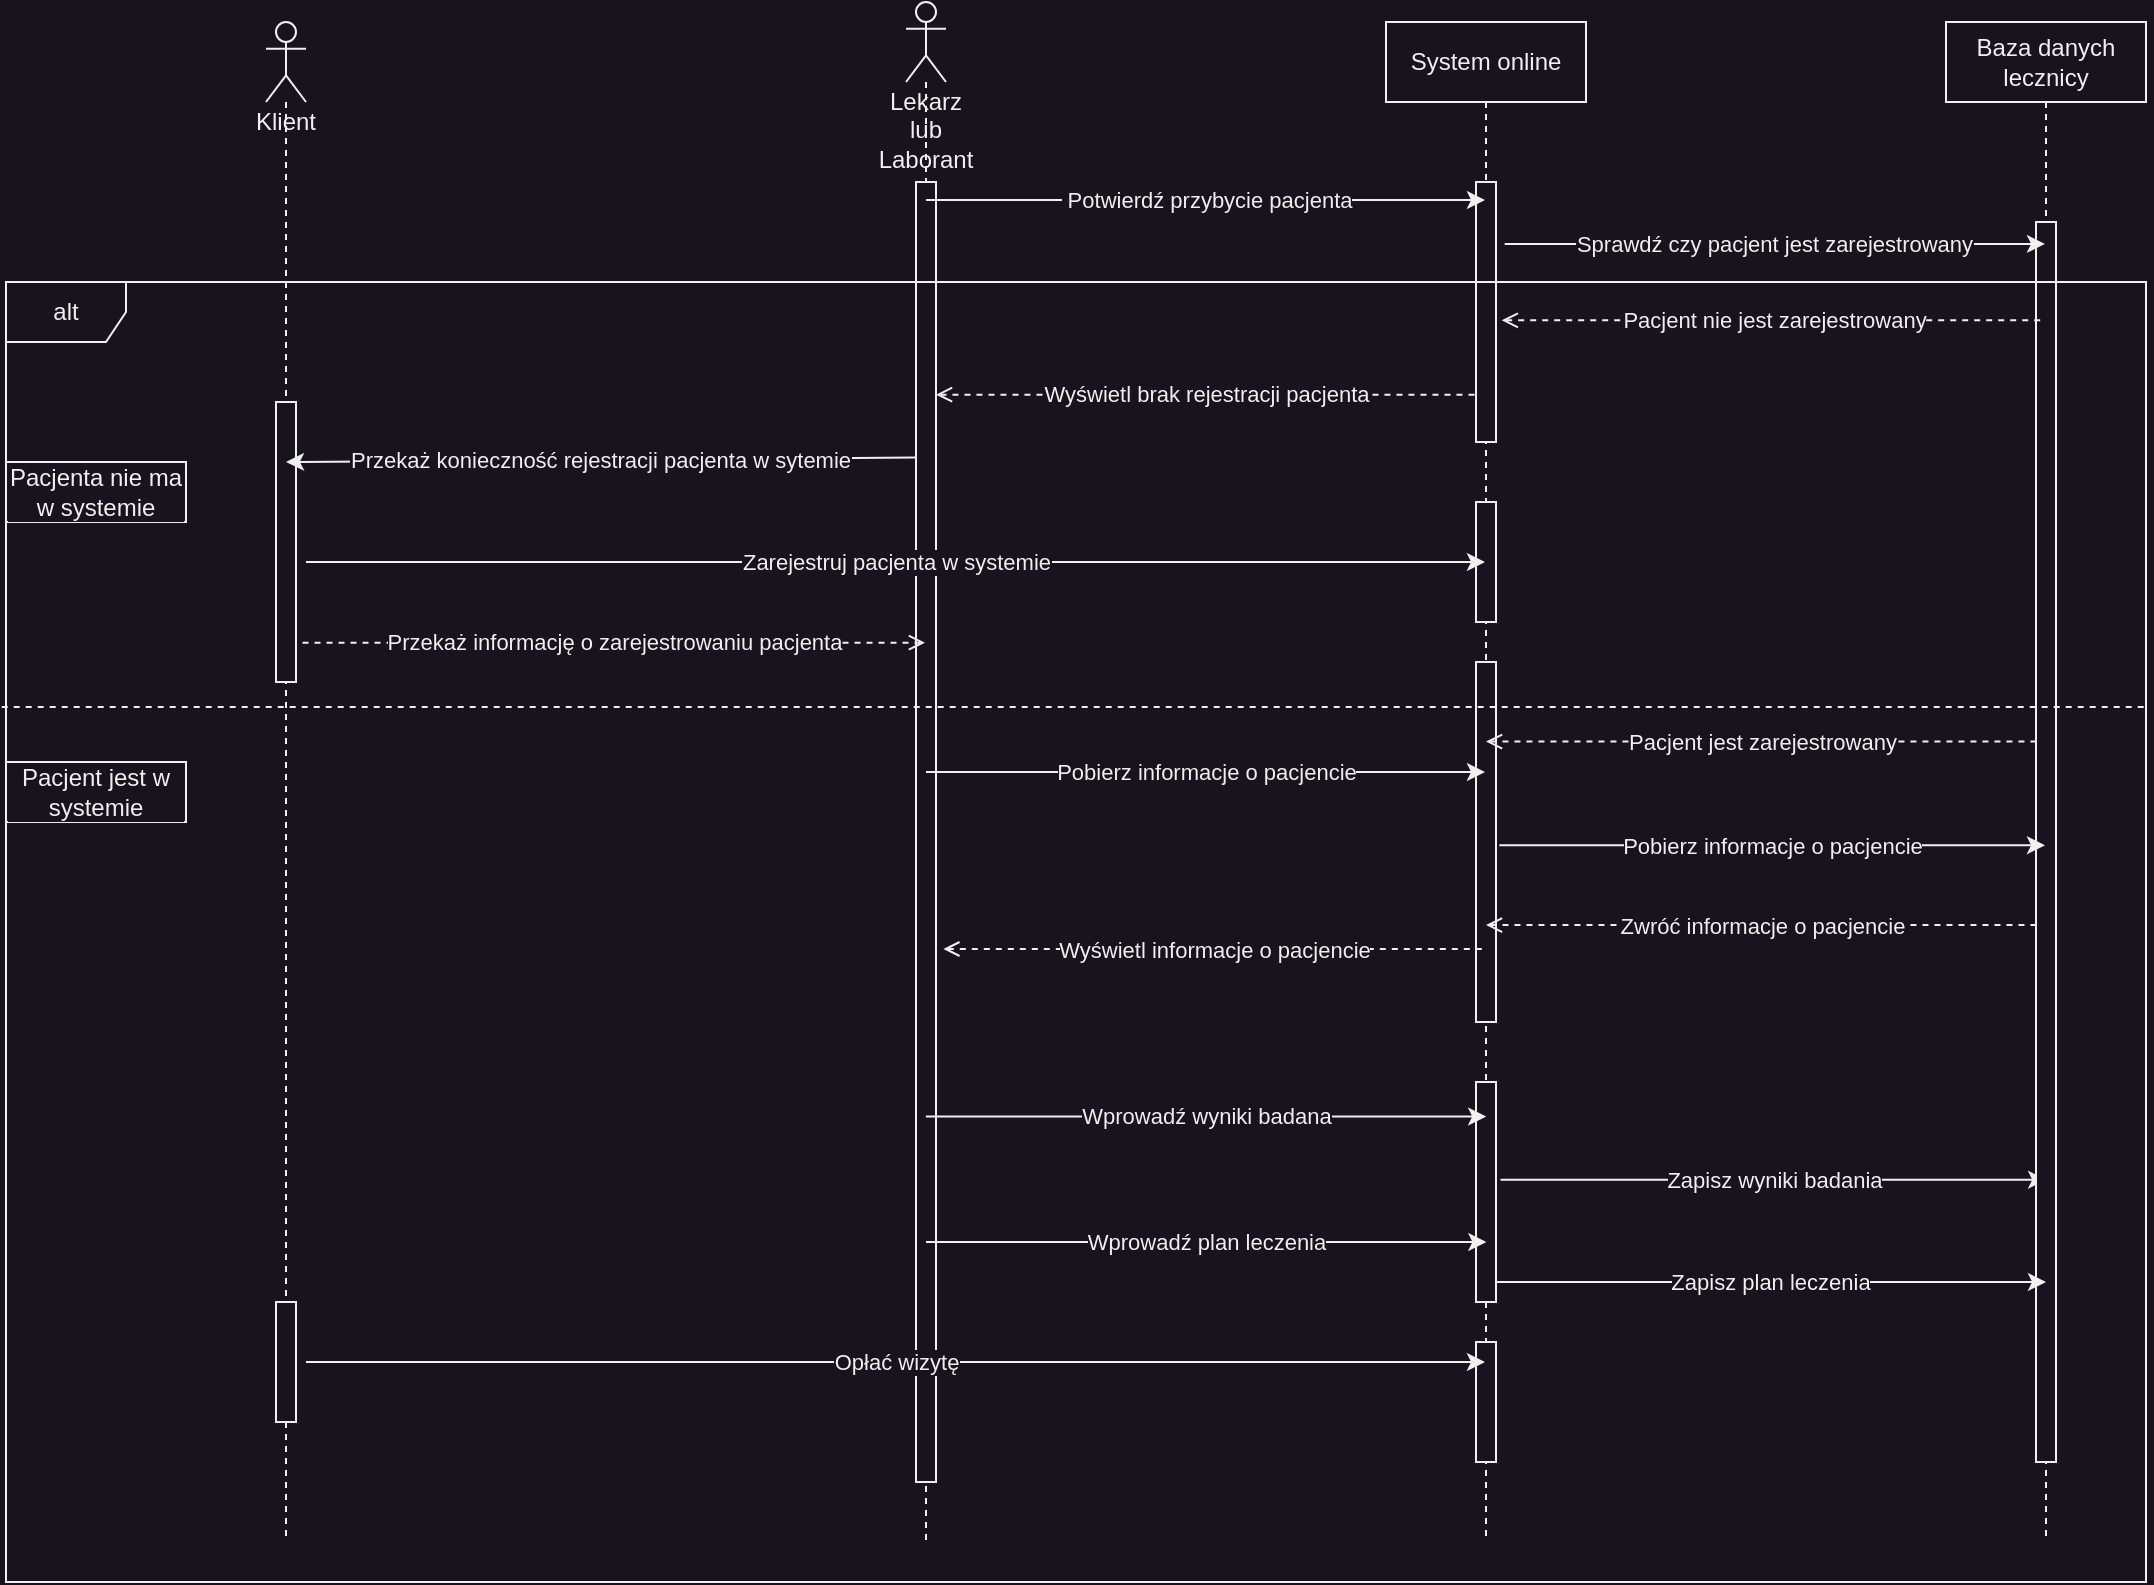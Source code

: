 <mxfile>
    <diagram id="XZCfxcnbnxCZCc5oeZcc" name="Page-1">
        <mxGraphModel dx="2877" dy="1320" grid="1" gridSize="10" guides="1" tooltips="1" connect="1" arrows="1" fold="1" page="1" pageScale="1" pageWidth="850" pageHeight="1100" background="#18141D" math="0" shadow="0">
            <root>
                <mxCell id="0"/>
                <mxCell id="1" parent="0"/>
                <mxCell id="2" value="Lekarz lub Laborant" style="shape=umlLifeline;participant=umlActor;perimeter=lifelinePerimeter;whiteSpace=wrap;html=1;container=1;collapsible=0;recursiveResize=0;verticalAlign=top;spacingTop=36;outlineConnect=0;fillColor=#18141D;strokeColor=#F0F0F0;fontColor=#F0F0F0;labelBackgroundColor=none;size=40;" parent="1" vertex="1">
                    <mxGeometry x="70" y="30" width="20" height="770" as="geometry"/>
                </mxCell>
                <mxCell id="66" style="edgeStyle=none;html=1;labelBackgroundColor=#18141D;strokeColor=#F0F0F0;fontColor=#F0F0F0;fillColor=#18141D;" edge="1" parent="2" source="3" target="2">
                    <mxGeometry relative="1" as="geometry"/>
                </mxCell>
                <mxCell id="3" value="" style="html=1;points=[];perimeter=orthogonalPerimeter;fillColor=#18141D;strokeColor=#F0F0F0;fontColor=#F0F0F0;labelBackgroundColor=#18141D;" parent="2" vertex="1">
                    <mxGeometry x="5" y="90" width="10" height="650" as="geometry"/>
                </mxCell>
                <mxCell id="4" value="System online" style="shape=umlLifeline;perimeter=lifelinePerimeter;whiteSpace=wrap;html=1;container=1;collapsible=0;recursiveResize=0;outlineConnect=0;fillColor=#18141D;strokeColor=#F0F0F0;fontColor=#F0F0F0;labelBackgroundColor=#18141D;" parent="1" vertex="1">
                    <mxGeometry x="310" y="40" width="100" height="760" as="geometry"/>
                </mxCell>
                <mxCell id="5" value="" style="html=1;points=[];perimeter=orthogonalPerimeter;fillColor=#18141D;strokeColor=#F0F0F0;fontColor=#F0F0F0;labelBackgroundColor=#18141D;" parent="4" vertex="1">
                    <mxGeometry x="45" y="80" width="10" height="130" as="geometry"/>
                </mxCell>
                <mxCell id="7" style="edgeStyle=none;html=1;startArrow=open;startFill=0;endArrow=open;endFill=0;fillColor=#18141D;strokeColor=#F0F0F0;fontColor=#F0F0F0;labelBackgroundColor=#18141D;" parent="4" source="8" target="4" edge="1">
                    <mxGeometry relative="1" as="geometry"/>
                </mxCell>
                <mxCell id="8" value="" style="html=1;points=[];perimeter=orthogonalPerimeter;fillColor=#18141D;strokeColor=#F0F0F0;fontColor=#F0F0F0;labelBackgroundColor=#18141D;" parent="4" vertex="1">
                    <mxGeometry x="45" y="240" width="10" height="60" as="geometry"/>
                </mxCell>
                <mxCell id="45" value="" style="html=1;points=[];perimeter=orthogonalPerimeter;fillColor=#18141D;strokeColor=#F0F0F0;fontColor=#F0F0F0;labelBackgroundColor=#18141D;" parent="4" vertex="1">
                    <mxGeometry x="45" y="320" width="10" height="180" as="geometry"/>
                </mxCell>
                <mxCell id="53" value="" style="html=1;points=[];perimeter=orthogonalPerimeter;fillColor=#18141D;strokeColor=#F0F0F0;fontColor=#F0F0F0;labelBackgroundColor=#18141D;" parent="4" vertex="1">
                    <mxGeometry x="45" y="530" width="10" height="110" as="geometry"/>
                </mxCell>
                <mxCell id="56" value="Wprowadź wyniki badana" style="endArrow=classic;html=1;fillColor=#18141D;strokeColor=#F0F0F0;fontColor=#F0F0F0;labelBackgroundColor=#18141D;" parent="4" edge="1">
                    <mxGeometry width="50" height="50" relative="1" as="geometry">
                        <mxPoint x="-230.086" y="547.27" as="sourcePoint"/>
                        <mxPoint x="50.09" y="547.27" as="targetPoint"/>
                    </mxGeometry>
                </mxCell>
                <mxCell id="57" value="Zapisz wyniki badania" style="endArrow=classic;html=1;exitX=1.167;exitY=0.509;exitDx=0;exitDy=0;exitPerimeter=0;fillColor=#18141D;strokeColor=#F0F0F0;fontColor=#F0F0F0;labelBackgroundColor=#18141D;" parent="4" edge="1">
                    <mxGeometry width="50" height="50" relative="1" as="geometry">
                        <mxPoint x="57.26" y="578.89" as="sourcePoint"/>
                        <mxPoint x="330.09" y="578.89" as="targetPoint"/>
                    </mxGeometry>
                </mxCell>
                <mxCell id="62" value="" style="html=1;points=[];perimeter=orthogonalPerimeter;fillColor=#18141D;strokeColor=#F0F0F0;fontColor=#F0F0F0;labelBackgroundColor=#18141D;" parent="4" vertex="1">
                    <mxGeometry x="45" y="660" width="10" height="60" as="geometry"/>
                </mxCell>
                <mxCell id="9" value="Baza danych lecznicy" style="shape=umlLifeline;perimeter=lifelinePerimeter;whiteSpace=wrap;html=1;container=1;collapsible=0;recursiveResize=0;outlineConnect=0;fillColor=#18141D;strokeColor=#F0F0F0;fontColor=#F0F0F0;labelBackgroundColor=#18141D;" parent="1" vertex="1">
                    <mxGeometry x="590" y="40" width="100" height="760" as="geometry"/>
                </mxCell>
                <mxCell id="10" style="edgeStyle=none;html=1;startArrow=open;startFill=0;endArrow=open;endFill=0;fillColor=#18141D;strokeColor=#F0F0F0;fontColor=#F0F0F0;labelBackgroundColor=#18141D;" parent="9" source="11" target="9" edge="1">
                    <mxGeometry relative="1" as="geometry"/>
                </mxCell>
                <mxCell id="11" value="" style="html=1;points=[];perimeter=orthogonalPerimeter;fillColor=#18141D;strokeColor=#F0F0F0;fontColor=#F0F0F0;labelBackgroundColor=#18141D;" parent="9" vertex="1">
                    <mxGeometry x="45" y="100" width="10" height="620" as="geometry"/>
                </mxCell>
                <mxCell id="61" value="Zapisz plan leczenia" style="endArrow=classic;html=1;fillColor=#18141D;strokeColor=#F0F0F0;fontColor=#F0F0F0;labelBackgroundColor=#18141D;" parent="9" edge="1">
                    <mxGeometry width="50" height="50" relative="1" as="geometry">
                        <mxPoint x="-225.176" y="630" as="sourcePoint"/>
                        <mxPoint x="50" y="630" as="targetPoint"/>
                    </mxGeometry>
                </mxCell>
                <mxCell id="12" value="&amp;nbsp;Potwierdź przybycie pacjenta" style="endArrow=classic;html=1;fillColor=#18141D;strokeColor=#F0F0F0;fontColor=#F0F0F0;labelBackgroundColor=#18141D;" parent="1" target="4" edge="1">
                    <mxGeometry width="50" height="50" relative="1" as="geometry">
                        <mxPoint x="80" y="129" as="sourcePoint"/>
                        <mxPoint x="130" y="120" as="targetPoint"/>
                    </mxGeometry>
                </mxCell>
                <mxCell id="13" value="Wyświetl brak rejestracji pacjenta" style="endArrow=none;dashed=1;html=1;startArrow=open;startFill=0;entryX=-0.059;entryY=0.818;entryDx=0;entryDy=0;entryPerimeter=0;fillColor=#18141D;strokeColor=#F0F0F0;fontColor=#F0F0F0;labelBackgroundColor=#18141D;" parent="1" source="3" target="5" edge="1">
                    <mxGeometry width="50" height="50" relative="1" as="geometry">
                        <mxPoint x="240" y="230" as="sourcePoint"/>
                        <mxPoint x="290" y="180" as="targetPoint"/>
                    </mxGeometry>
                </mxCell>
                <mxCell id="17" value="Sprawdź czy pacjent jest zarejestrowany" style="endArrow=classic;html=1;exitX=1.433;exitY=0.238;exitDx=0;exitDy=0;exitPerimeter=0;fillColor=#18141D;strokeColor=#F0F0F0;fontColor=#F0F0F0;labelBackgroundColor=#18141D;" parent="1" source="5" target="9" edge="1">
                    <mxGeometry width="50" height="50" relative="1" as="geometry">
                        <mxPoint x="360" y="314" as="sourcePoint"/>
                        <mxPoint x="630" y="320" as="targetPoint"/>
                    </mxGeometry>
                </mxCell>
                <mxCell id="33" value="alt" style="shape=umlFrame;whiteSpace=wrap;html=1;fillColor=#18141D;strokeColor=#F0F0F0;fontColor=#F0F0F0;labelBackgroundColor=#18141D;" parent="1" vertex="1">
                    <mxGeometry x="-380" y="170" width="1070" height="650" as="geometry"/>
                </mxCell>
                <mxCell id="34" value="Pacjenta nie ma w systemie" style="text;html=1;strokeColor=#F0F0F0;fillColor=#18141D;align=center;verticalAlign=middle;whiteSpace=wrap;rounded=0;fontColor=#F0F0F0;labelBackgroundColor=#18141D;" parent="1" vertex="1">
                    <mxGeometry x="-380" y="260" width="90" height="30" as="geometry"/>
                </mxCell>
                <mxCell id="35" value="Pacjent jest w systemie" style="text;html=1;strokeColor=#F0F0F0;fillColor=#18141D;align=center;verticalAlign=middle;whiteSpace=wrap;rounded=0;fontColor=#F0F0F0;labelBackgroundColor=#18141D;" parent="1" vertex="1">
                    <mxGeometry x="-380" y="410" width="90" height="30" as="geometry"/>
                </mxCell>
                <mxCell id="36" value="" style="endArrow=none;dashed=1;html=1;exitX=-0.002;exitY=0.327;exitDx=0;exitDy=0;exitPerimeter=0;entryX=1.001;entryY=0.327;entryDx=0;entryDy=0;entryPerimeter=0;fillColor=#18141D;strokeColor=#F0F0F0;fontColor=#F0F0F0;labelBackgroundColor=#18141D;" parent="1" source="33" target="33" edge="1">
                    <mxGeometry width="50" height="50" relative="1" as="geometry">
                        <mxPoint x="240" y="640" as="sourcePoint"/>
                        <mxPoint x="290" y="590" as="targetPoint"/>
                    </mxGeometry>
                </mxCell>
                <mxCell id="38" value="Pacjent nie jest zarejestrowany" style="endArrow=none;dashed=1;html=1;startArrow=open;startFill=0;exitX=1.286;exitY=0.532;exitDx=0;exitDy=0;exitPerimeter=0;fillColor=#18141D;strokeColor=#F0F0F0;fontColor=#F0F0F0;labelBackgroundColor=#18141D;" parent="1" source="5" target="9" edge="1">
                    <mxGeometry width="50" height="50" relative="1" as="geometry">
                        <mxPoint x="370" y="189" as="sourcePoint"/>
                        <mxPoint x="374.41" y="189.08" as="targetPoint"/>
                    </mxGeometry>
                </mxCell>
                <mxCell id="39" value="Klient" style="shape=umlLifeline;participant=umlActor;perimeter=lifelinePerimeter;whiteSpace=wrap;html=1;container=1;collapsible=0;recursiveResize=0;verticalAlign=top;spacingTop=36;outlineConnect=0;fillColor=#18141D;strokeColor=#F0F0F0;fontColor=#F0F0F0;labelBackgroundColor=none;" parent="1" vertex="1">
                    <mxGeometry x="-250" y="40" width="20" height="760" as="geometry"/>
                </mxCell>
                <mxCell id="64" value="" style="html=1;points=[];perimeter=orthogonalPerimeter;fillColor=#18141D;strokeColor=#F0F0F0;fontColor=#F0F0F0;labelBackgroundColor=#18141D;" parent="39" vertex="1">
                    <mxGeometry x="5" y="640" width="10" height="60" as="geometry"/>
                </mxCell>
                <mxCell id="65" value="" style="html=1;points=[];perimeter=orthogonalPerimeter;fillColor=#18141D;strokeColor=#F0F0F0;fontColor=#F0F0F0;labelBackgroundColor=#18141D;" parent="39" vertex="1">
                    <mxGeometry x="5" y="190" width="10" height="140" as="geometry"/>
                </mxCell>
                <mxCell id="41" value="Przekaż konieczność rejestracji pacjenta w sytemie" style="endArrow=classic;html=1;exitX=-0.033;exitY=0.212;exitDx=0;exitDy=0;exitPerimeter=0;fillColor=#18141D;strokeColor=#F0F0F0;fontColor=#F0F0F0;labelBackgroundColor=#18141D;" parent="1" source="3" edge="1">
                    <mxGeometry width="50" height="50" relative="1" as="geometry">
                        <mxPoint x="-80" y="250" as="sourcePoint"/>
                        <mxPoint x="-240" y="260" as="targetPoint"/>
                    </mxGeometry>
                </mxCell>
                <mxCell id="43" value="Zarejestruj pacjenta w systemie" style="endArrow=classic;html=1;fillColor=#18141D;strokeColor=#F0F0F0;fontColor=#F0F0F0;labelBackgroundColor=#18141D;" parent="1" target="4" edge="1">
                    <mxGeometry width="50" height="50" relative="1" as="geometry">
                        <mxPoint x="-230" y="310" as="sourcePoint"/>
                        <mxPoint x="369.5" y="139" as="targetPoint"/>
                    </mxGeometry>
                </mxCell>
                <mxCell id="44" value="Przekaż informację o zarejestrowaniu pacjenta" style="endArrow=none;dashed=1;html=1;startArrow=open;startFill=0;entryX=1.253;entryY=0.349;entryDx=0;entryDy=0;entryPerimeter=0;fillColor=#18141D;strokeColor=#F0F0F0;fontColor=#F0F0F0;labelBackgroundColor=#18141D;" parent="1" source="2" edge="1">
                    <mxGeometry width="50" height="50" relative="1" as="geometry">
                        <mxPoint x="95" y="236.34" as="sourcePoint"/>
                        <mxPoint x="-232.47" y="350.34" as="targetPoint"/>
                    </mxGeometry>
                </mxCell>
                <mxCell id="46" value="Pacjent jest zarejestrowany" style="endArrow=none;dashed=1;html=1;startArrow=open;startFill=0;entryX=-0.013;entryY=0.419;entryDx=0;entryDy=0;entryPerimeter=0;fillColor=#18141D;strokeColor=#F0F0F0;fontColor=#F0F0F0;labelBackgroundColor=#18141D;" parent="1" source="4" target="11" edge="1">
                    <mxGeometry width="50" height="50" relative="1" as="geometry">
                        <mxPoint x="377.86" y="199.16" as="sourcePoint"/>
                        <mxPoint x="600" y="400" as="targetPoint"/>
                    </mxGeometry>
                </mxCell>
                <mxCell id="47" value="Pobierz informacje o pacjencie" style="endArrow=classic;html=1;fillColor=#18141D;strokeColor=#F0F0F0;fontColor=#F0F0F0;labelBackgroundColor=#18141D;" parent="1" source="2" target="4" edge="1">
                    <mxGeometry width="50" height="50" relative="1" as="geometry">
                        <mxPoint x="90" y="139" as="sourcePoint"/>
                        <mxPoint x="300" y="440" as="targetPoint"/>
                    </mxGeometry>
                </mxCell>
                <mxCell id="50" value="Pobierz informacje o pacjencie" style="endArrow=classic;html=1;exitX=1.167;exitY=0.509;exitDx=0;exitDy=0;exitPerimeter=0;fillColor=#18141D;strokeColor=#F0F0F0;fontColor=#F0F0F0;labelBackgroundColor=#18141D;" parent="1" source="45" target="9" edge="1">
                    <mxGeometry width="50" height="50" relative="1" as="geometry">
                        <mxPoint x="89.324" y="430.0" as="sourcePoint"/>
                        <mxPoint x="369.5" y="430.0" as="targetPoint"/>
                    </mxGeometry>
                </mxCell>
                <mxCell id="51" value="Zwróć informacje o pacjencie" style="endArrow=none;dashed=1;html=1;startArrow=open;startFill=0;entryX=0.029;entryY=0.567;entryDx=0;entryDy=0;entryPerimeter=0;fillColor=#18141D;strokeColor=#F0F0F0;fontColor=#F0F0F0;labelBackgroundColor=#18141D;" parent="1" source="4" target="11" edge="1">
                    <mxGeometry width="50" height="50" relative="1" as="geometry">
                        <mxPoint x="369.667" y="412.73" as="sourcePoint"/>
                        <mxPoint x="590" y="490" as="targetPoint"/>
                    </mxGeometry>
                </mxCell>
                <mxCell id="52" value="Wyświetl informacje o pacjencie" style="endArrow=none;dashed=1;html=1;startArrow=open;startFill=0;exitX=1.367;exitY=0.59;exitDx=0;exitDy=0;exitPerimeter=0;fillColor=#18141D;strokeColor=#F0F0F0;fontColor=#F0F0F0;labelBackgroundColor=#18141D;" parent="1" source="3" target="4" edge="1">
                    <mxGeometry width="50" height="50" relative="1" as="geometry">
                        <mxPoint x="369.667" y="499.68" as="sourcePoint"/>
                        <mxPoint x="645.33" y="499.68" as="targetPoint"/>
                    </mxGeometry>
                </mxCell>
                <mxCell id="60" value="Wprowadź plan leczenia" style="endArrow=classic;html=1;fillColor=#18141D;strokeColor=#F0F0F0;fontColor=#F0F0F0;labelBackgroundColor=#18141D;" parent="1" edge="1">
                    <mxGeometry width="50" height="50" relative="1" as="geometry">
                        <mxPoint x="80.004" y="650" as="sourcePoint"/>
                        <mxPoint x="360.18" y="650" as="targetPoint"/>
                    </mxGeometry>
                </mxCell>
                <mxCell id="63" value="Opłać wizytę" style="endArrow=classic;html=1;fillColor=#18141D;strokeColor=#F0F0F0;fontColor=#F0F0F0;labelBackgroundColor=#18141D;" parent="1" edge="1">
                    <mxGeometry width="50" height="50" relative="1" as="geometry">
                        <mxPoint x="-230" y="710.0" as="sourcePoint"/>
                        <mxPoint x="359.5" y="710.0" as="targetPoint"/>
                    </mxGeometry>
                </mxCell>
            </root>
        </mxGraphModel>
    </diagram>
</mxfile>